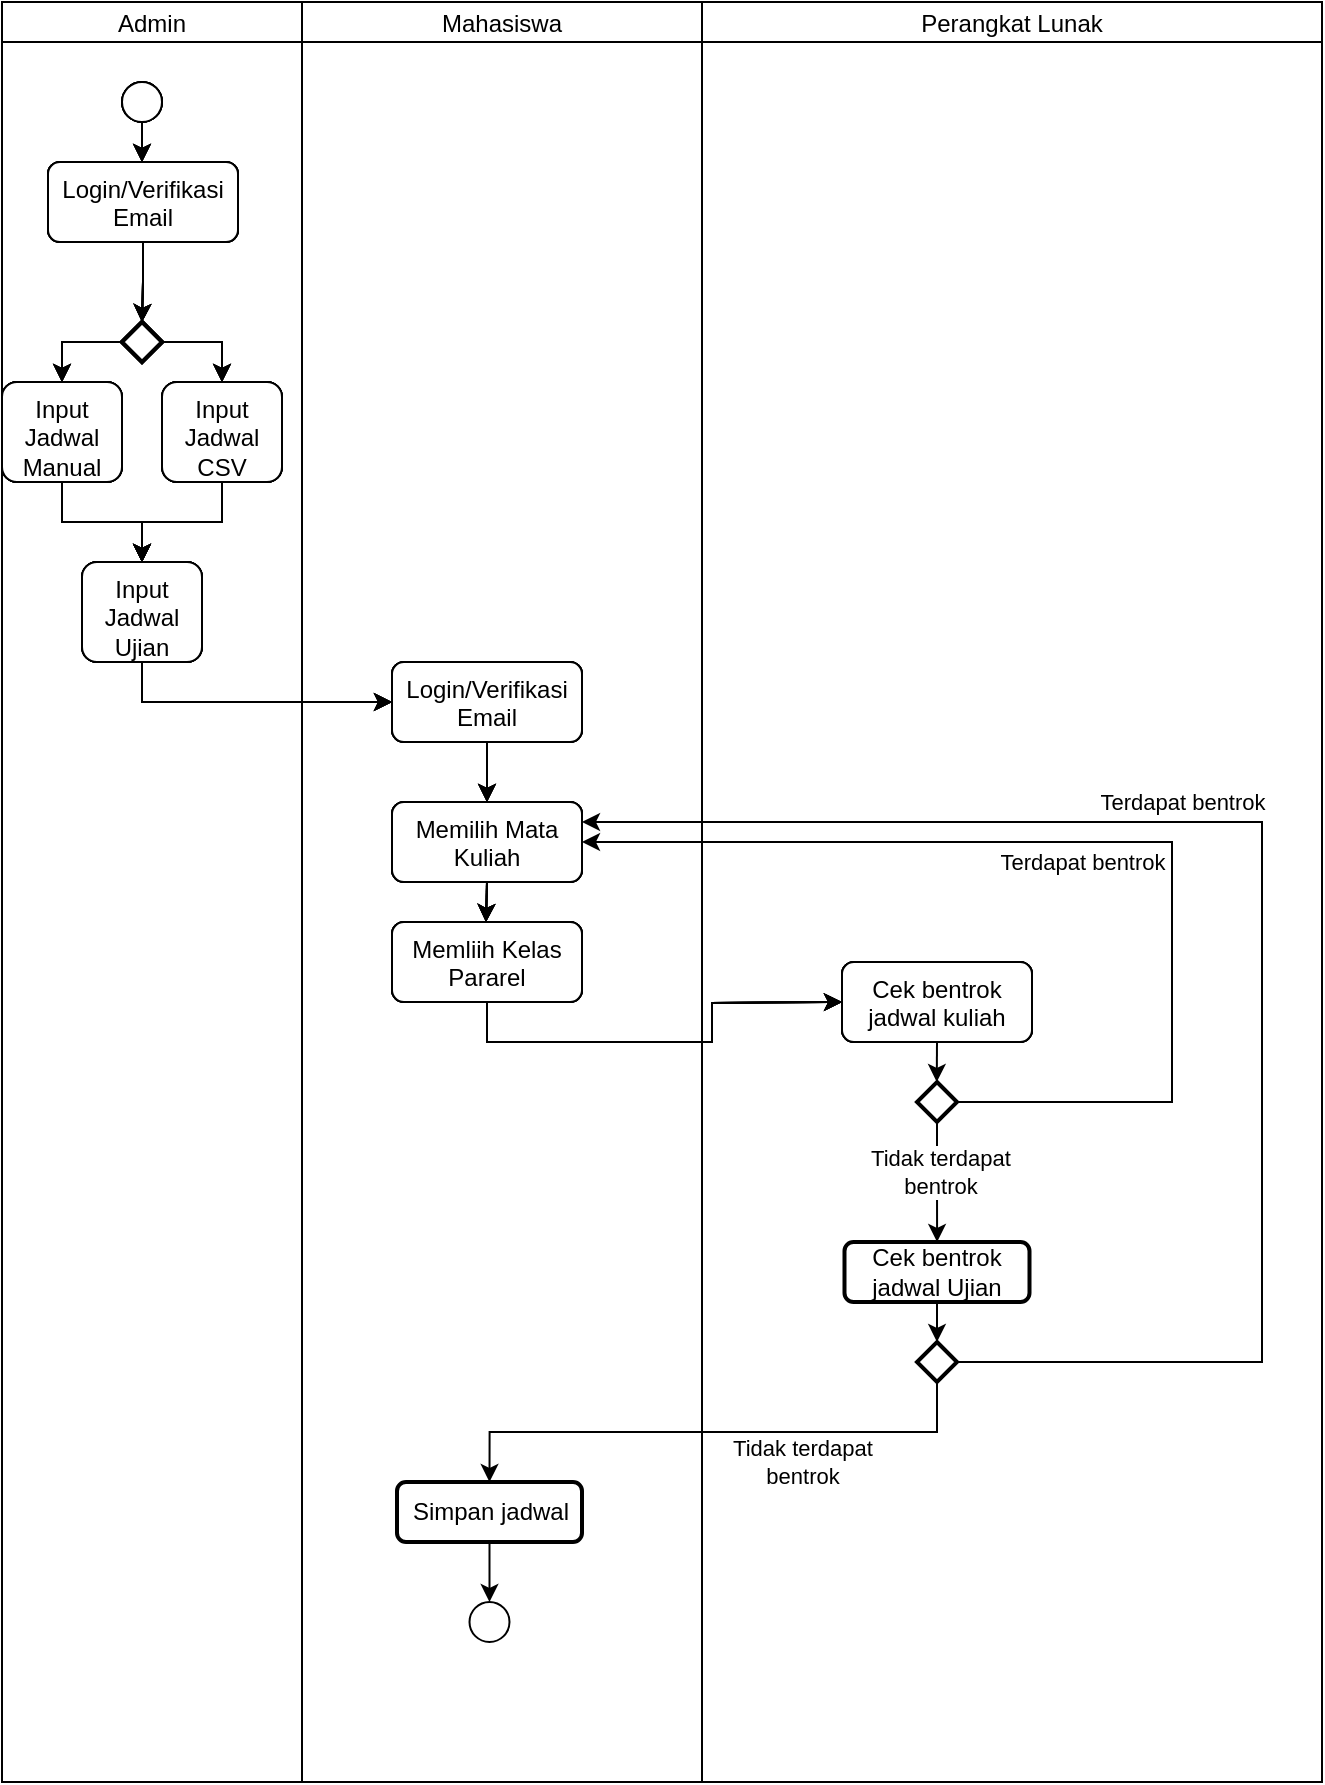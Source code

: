 <mxfile version="22.1.7" type="device">
  <diagram name="Page-1" id="wZeSiHuU8wtUcaso4F5N">
    <mxGraphModel dx="724" dy="384" grid="1" gridSize="10" guides="1" tooltips="1" connect="1" arrows="1" fold="1" page="1" pageScale="1" pageWidth="850" pageHeight="1100" math="0" shadow="0">
      <root>
        <mxCell id="0" />
        <mxCell id="1" parent="0" />
        <mxCell id="BtztYsLWIS9WdQcYF6cp-19" value="" style="group;movable=0;resizable=0;rotatable=0;deletable=0;editable=0;locked=1;connectable=0;" vertex="1" connectable="0" parent="1">
          <mxGeometry x="400" y="30" width="610" height="890" as="geometry" />
        </mxCell>
        <mxCell id="BtztYsLWIS9WdQcYF6cp-17" value="Mahasiswa" style="swimlane;fontStyle=0;childLayout=stackLayout;horizontal=1;startSize=20;fillColor=#ffffff;horizontalStack=0;resizeParent=1;resizeParentMax=0;resizeLast=0;collapsible=0;marginBottom=0;swimlaneFillColor=#ffffff;movable=0;resizable=0;rotatable=0;deletable=0;editable=0;locked=1;connectable=0;" vertex="1" parent="BtztYsLWIS9WdQcYF6cp-19">
          <mxGeometry x="100" width="200" height="890" as="geometry" />
        </mxCell>
        <mxCell id="BtztYsLWIS9WdQcYF6cp-18" value="Perangkat Lunak" style="swimlane;fontStyle=0;childLayout=stackLayout;horizontal=1;startSize=20;fillColor=#ffffff;horizontalStack=0;resizeParent=1;resizeParentMax=0;resizeLast=0;collapsible=0;marginBottom=0;swimlaneFillColor=#ffffff;movable=0;resizable=0;rotatable=0;deletable=0;editable=0;locked=1;connectable=0;" vertex="1" parent="BtztYsLWIS9WdQcYF6cp-19">
          <mxGeometry x="300" width="310" height="890" as="geometry" />
        </mxCell>
        <mxCell id="BtztYsLWIS9WdQcYF6cp-16" value="Admin" style="swimlane;fontStyle=0;childLayout=stackLayout;horizontal=1;startSize=20;fillColor=#ffffff;horizontalStack=0;resizeParent=1;resizeParentMax=0;resizeLast=0;collapsible=0;marginBottom=0;swimlaneFillColor=#ffffff;movable=0;resizable=0;rotatable=0;deletable=0;editable=0;locked=1;connectable=0;" vertex="1" parent="BtztYsLWIS9WdQcYF6cp-19">
          <mxGeometry x="-50" width="150" height="890" as="geometry" />
        </mxCell>
        <mxCell id="BtztYsLWIS9WdQcYF6cp-27" value="" style="edgeStyle=orthogonalEdgeStyle;rounded=0;orthogonalLoop=1;jettySize=auto;html=1;movable=1;resizable=1;rotatable=1;deletable=1;editable=1;locked=0;connectable=1;" edge="1" parent="1" source="BtztYsLWIS9WdQcYF6cp-24" target="BtztYsLWIS9WdQcYF6cp-26">
          <mxGeometry relative="1" as="geometry" />
        </mxCell>
        <mxCell id="BtztYsLWIS9WdQcYF6cp-24" value="" style="verticalLabelPosition=bottom;verticalAlign=top;html=1;shape=mxgraph.flowchart.on-page_reference;movable=1;resizable=1;rotatable=1;deletable=1;editable=1;locked=0;connectable=1;" vertex="1" parent="1">
          <mxGeometry x="410" y="70" width="20" height="20" as="geometry" />
        </mxCell>
        <mxCell id="BtztYsLWIS9WdQcYF6cp-34" style="edgeStyle=orthogonalEdgeStyle;rounded=0;orthogonalLoop=1;jettySize=auto;html=1;exitX=0.5;exitY=1;exitDx=0;exitDy=0;movable=1;resizable=1;rotatable=1;deletable=1;editable=1;locked=0;connectable=1;" edge="1" parent="1" source="BtztYsLWIS9WdQcYF6cp-26" target="BtztYsLWIS9WdQcYF6cp-33">
          <mxGeometry relative="1" as="geometry" />
        </mxCell>
        <mxCell id="BtztYsLWIS9WdQcYF6cp-26" value="Login/Verifikasi Email" style="rounded=1;whiteSpace=wrap;html=1;verticalAlign=top;movable=1;resizable=1;rotatable=1;deletable=1;editable=1;locked=0;connectable=1;" vertex="1" parent="1">
          <mxGeometry x="373" y="110" width="95" height="40" as="geometry" />
        </mxCell>
        <mxCell id="BtztYsLWIS9WdQcYF6cp-39" style="edgeStyle=orthogonalEdgeStyle;rounded=0;orthogonalLoop=1;jettySize=auto;html=1;exitX=0.5;exitY=1;exitDx=0;exitDy=0;movable=1;resizable=1;rotatable=1;deletable=1;editable=1;locked=0;connectable=1;" edge="1" parent="1" source="BtztYsLWIS9WdQcYF6cp-30" target="BtztYsLWIS9WdQcYF6cp-38">
          <mxGeometry relative="1" as="geometry" />
        </mxCell>
        <mxCell id="BtztYsLWIS9WdQcYF6cp-30" value="Input Jadwal Manual" style="rounded=1;whiteSpace=wrap;html=1;verticalAlign=top;movable=1;resizable=1;rotatable=1;deletable=1;editable=1;locked=0;connectable=1;" vertex="1" parent="1">
          <mxGeometry x="350" y="220" width="60" height="50" as="geometry" />
        </mxCell>
        <mxCell id="BtztYsLWIS9WdQcYF6cp-35" style="edgeStyle=orthogonalEdgeStyle;rounded=0;orthogonalLoop=1;jettySize=auto;html=1;exitX=0;exitY=0.5;exitDx=0;exitDy=0;exitPerimeter=0;movable=1;resizable=1;rotatable=1;deletable=1;editable=1;locked=0;connectable=1;" edge="1" parent="1" source="BtztYsLWIS9WdQcYF6cp-33" target="BtztYsLWIS9WdQcYF6cp-30">
          <mxGeometry relative="1" as="geometry" />
        </mxCell>
        <mxCell id="BtztYsLWIS9WdQcYF6cp-37" style="edgeStyle=orthogonalEdgeStyle;rounded=0;orthogonalLoop=1;jettySize=auto;html=1;exitX=1;exitY=0.5;exitDx=0;exitDy=0;exitPerimeter=0;entryX=0.5;entryY=0;entryDx=0;entryDy=0;movable=1;resizable=1;rotatable=1;deletable=1;editable=1;locked=0;connectable=1;" edge="1" parent="1" source="BtztYsLWIS9WdQcYF6cp-33" target="BtztYsLWIS9WdQcYF6cp-36">
          <mxGeometry relative="1" as="geometry" />
        </mxCell>
        <mxCell id="BtztYsLWIS9WdQcYF6cp-33" value="" style="strokeWidth=2;html=1;shape=mxgraph.flowchart.decision;whiteSpace=wrap;movable=1;resizable=1;rotatable=1;deletable=1;editable=1;locked=0;connectable=1;" vertex="1" parent="1">
          <mxGeometry x="410" y="190" width="20" height="20" as="geometry" />
        </mxCell>
        <mxCell id="BtztYsLWIS9WdQcYF6cp-40" style="edgeStyle=orthogonalEdgeStyle;rounded=0;orthogonalLoop=1;jettySize=auto;html=1;exitX=0.5;exitY=1;exitDx=0;exitDy=0;entryX=0.5;entryY=0;entryDx=0;entryDy=0;movable=1;resizable=1;rotatable=1;deletable=1;editable=1;locked=0;connectable=1;" edge="1" parent="1" source="BtztYsLWIS9WdQcYF6cp-36" target="BtztYsLWIS9WdQcYF6cp-38">
          <mxGeometry relative="1" as="geometry">
            <mxPoint x="415" y="310" as="targetPoint" />
          </mxGeometry>
        </mxCell>
        <mxCell id="BtztYsLWIS9WdQcYF6cp-36" value="Input Jadwal&lt;br&gt;CSV" style="rounded=1;whiteSpace=wrap;html=1;verticalAlign=top;movable=1;resizable=1;rotatable=1;deletable=1;editable=1;locked=0;connectable=1;" vertex="1" parent="1">
          <mxGeometry x="430" y="220" width="60" height="50" as="geometry" />
        </mxCell>
        <mxCell id="BtztYsLWIS9WdQcYF6cp-48" style="edgeStyle=orthogonalEdgeStyle;rounded=0;orthogonalLoop=1;jettySize=auto;html=1;exitX=0.5;exitY=1;exitDx=0;exitDy=0;entryX=0;entryY=0.5;entryDx=0;entryDy=0;movable=1;resizable=1;rotatable=1;deletable=1;editable=1;locked=0;connectable=1;" edge="1" parent="1" source="BtztYsLWIS9WdQcYF6cp-38" target="BtztYsLWIS9WdQcYF6cp-44">
          <mxGeometry relative="1" as="geometry" />
        </mxCell>
        <mxCell id="BtztYsLWIS9WdQcYF6cp-38" value="Input Jadwal Ujian" style="rounded=1;whiteSpace=wrap;html=1;verticalAlign=top;movable=1;resizable=1;rotatable=1;deletable=1;editable=1;locked=0;connectable=1;" vertex="1" parent="1">
          <mxGeometry x="390" y="310" width="60" height="50" as="geometry" />
        </mxCell>
        <mxCell id="BtztYsLWIS9WdQcYF6cp-50" style="edgeStyle=orthogonalEdgeStyle;rounded=0;orthogonalLoop=1;jettySize=auto;html=1;exitX=0.5;exitY=1;exitDx=0;exitDy=0;movable=1;resizable=1;rotatable=1;deletable=1;editable=1;locked=0;connectable=1;" edge="1" parent="1" source="BtztYsLWIS9WdQcYF6cp-44" target="BtztYsLWIS9WdQcYF6cp-49">
          <mxGeometry relative="1" as="geometry" />
        </mxCell>
        <mxCell id="BtztYsLWIS9WdQcYF6cp-44" value="Login/Verifikasi Email" style="rounded=1;whiteSpace=wrap;html=1;verticalAlign=top;movable=1;resizable=1;rotatable=1;deletable=1;editable=1;locked=0;connectable=1;" vertex="1" parent="1">
          <mxGeometry x="545" y="360" width="95" height="40" as="geometry" />
        </mxCell>
        <mxCell id="BtztYsLWIS9WdQcYF6cp-53" style="edgeStyle=orthogonalEdgeStyle;rounded=0;orthogonalLoop=1;jettySize=auto;html=1;exitX=0.5;exitY=1;exitDx=0;exitDy=0;movable=1;resizable=1;rotatable=1;deletable=1;editable=1;locked=0;connectable=1;" edge="1" parent="1" source="BtztYsLWIS9WdQcYF6cp-49">
          <mxGeometry relative="1" as="geometry">
            <mxPoint x="592" y="490" as="targetPoint" />
          </mxGeometry>
        </mxCell>
        <mxCell id="BtztYsLWIS9WdQcYF6cp-49" value="Memilih Mata Kuliah" style="rounded=1;whiteSpace=wrap;html=1;verticalAlign=top;movable=1;resizable=1;rotatable=1;deletable=1;editable=1;locked=0;connectable=1;" vertex="1" parent="1">
          <mxGeometry x="545" y="430" width="95" height="40" as="geometry" />
        </mxCell>
        <mxCell id="BtztYsLWIS9WdQcYF6cp-55" style="edgeStyle=orthogonalEdgeStyle;rounded=0;orthogonalLoop=1;jettySize=auto;html=1;exitX=0.5;exitY=1;exitDx=0;exitDy=0;movable=1;resizable=1;rotatable=1;deletable=1;editable=1;locked=0;connectable=1;" edge="1" parent="1" source="BtztYsLWIS9WdQcYF6cp-52">
          <mxGeometry relative="1" as="geometry">
            <mxPoint x="770" y="530" as="targetPoint" />
          </mxGeometry>
        </mxCell>
        <mxCell id="BtztYsLWIS9WdQcYF6cp-52" value="Memliih Kelas Pararel" style="rounded=1;whiteSpace=wrap;html=1;verticalAlign=top;movable=1;resizable=1;rotatable=1;deletable=1;editable=1;locked=0;connectable=1;" vertex="1" parent="1">
          <mxGeometry x="545" y="490" width="95" height="40" as="geometry" />
        </mxCell>
        <mxCell id="BtztYsLWIS9WdQcYF6cp-62" value="Cek bentrok jadwal ujian" style="rounded=1;whiteSpace=wrap;html=1;verticalAlign=top;movable=1;resizable=1;rotatable=1;deletable=1;editable=1;locked=0;connectable=1;" vertex="1" parent="1">
          <mxGeometry x="770" y="510" width="95" height="40" as="geometry" />
        </mxCell>
        <mxCell id="BtztYsLWIS9WdQcYF6cp-63" value="" style="edgeStyle=orthogonalEdgeStyle;rounded=0;orthogonalLoop=1;jettySize=auto;html=1;movable=1;resizable=1;rotatable=1;deletable=1;editable=1;locked=0;connectable=1;" edge="1" source="BtztYsLWIS9WdQcYF6cp-64" target="BtztYsLWIS9WdQcYF6cp-66" parent="1">
          <mxGeometry relative="1" as="geometry" />
        </mxCell>
        <mxCell id="BtztYsLWIS9WdQcYF6cp-64" value="" style="verticalLabelPosition=bottom;verticalAlign=top;html=1;shape=mxgraph.flowchart.on-page_reference;movable=1;resizable=1;rotatable=1;deletable=1;editable=1;locked=0;connectable=1;" vertex="1" parent="1">
          <mxGeometry x="410" y="70" width="20" height="20" as="geometry" />
        </mxCell>
        <mxCell id="BtztYsLWIS9WdQcYF6cp-65" style="edgeStyle=orthogonalEdgeStyle;rounded=0;orthogonalLoop=1;jettySize=auto;html=1;exitX=0.5;exitY=1;exitDx=0;exitDy=0;movable=1;resizable=1;rotatable=1;deletable=1;editable=1;locked=0;connectable=1;" edge="1" source="BtztYsLWIS9WdQcYF6cp-66" target="BtztYsLWIS9WdQcYF6cp-71" parent="1">
          <mxGeometry relative="1" as="geometry" />
        </mxCell>
        <mxCell id="BtztYsLWIS9WdQcYF6cp-66" value="Login/Verifikasi Email" style="rounded=1;whiteSpace=wrap;html=1;verticalAlign=top;movable=1;resizable=1;rotatable=1;deletable=1;editable=1;locked=0;connectable=1;" vertex="1" parent="1">
          <mxGeometry x="373" y="110" width="95" height="40" as="geometry" />
        </mxCell>
        <mxCell id="BtztYsLWIS9WdQcYF6cp-67" style="edgeStyle=orthogonalEdgeStyle;rounded=0;orthogonalLoop=1;jettySize=auto;html=1;exitX=0.5;exitY=1;exitDx=0;exitDy=0;movable=1;resizable=1;rotatable=1;deletable=1;editable=1;locked=0;connectable=1;" edge="1" source="BtztYsLWIS9WdQcYF6cp-68" target="BtztYsLWIS9WdQcYF6cp-75" parent="1">
          <mxGeometry relative="1" as="geometry" />
        </mxCell>
        <mxCell id="BtztYsLWIS9WdQcYF6cp-68" value="Input Jadwal Manual" style="rounded=1;whiteSpace=wrap;html=1;verticalAlign=top;movable=1;resizable=1;rotatable=1;deletable=1;editable=1;locked=0;connectable=1;" vertex="1" parent="1">
          <mxGeometry x="350" y="220" width="60" height="50" as="geometry" />
        </mxCell>
        <mxCell id="BtztYsLWIS9WdQcYF6cp-69" style="edgeStyle=orthogonalEdgeStyle;rounded=0;orthogonalLoop=1;jettySize=auto;html=1;exitX=0;exitY=0.5;exitDx=0;exitDy=0;exitPerimeter=0;movable=1;resizable=1;rotatable=1;deletable=1;editable=1;locked=0;connectable=1;" edge="1" source="BtztYsLWIS9WdQcYF6cp-71" target="BtztYsLWIS9WdQcYF6cp-68" parent="1">
          <mxGeometry relative="1" as="geometry" />
        </mxCell>
        <mxCell id="BtztYsLWIS9WdQcYF6cp-70" style="edgeStyle=orthogonalEdgeStyle;rounded=0;orthogonalLoop=1;jettySize=auto;html=1;exitX=1;exitY=0.5;exitDx=0;exitDy=0;exitPerimeter=0;entryX=0.5;entryY=0;entryDx=0;entryDy=0;movable=1;resizable=1;rotatable=1;deletable=1;editable=1;locked=0;connectable=1;" edge="1" source="BtztYsLWIS9WdQcYF6cp-71" target="BtztYsLWIS9WdQcYF6cp-73" parent="1">
          <mxGeometry relative="1" as="geometry" />
        </mxCell>
        <mxCell id="BtztYsLWIS9WdQcYF6cp-71" value="" style="strokeWidth=2;html=1;shape=mxgraph.flowchart.decision;whiteSpace=wrap;movable=1;resizable=1;rotatable=1;deletable=1;editable=1;locked=0;connectable=1;" vertex="1" parent="1">
          <mxGeometry x="410" y="190" width="20" height="20" as="geometry" />
        </mxCell>
        <mxCell id="BtztYsLWIS9WdQcYF6cp-72" style="edgeStyle=orthogonalEdgeStyle;rounded=0;orthogonalLoop=1;jettySize=auto;html=1;exitX=0.5;exitY=1;exitDx=0;exitDy=0;entryX=0.5;entryY=0;entryDx=0;entryDy=0;movable=1;resizable=1;rotatable=1;deletable=1;editable=1;locked=0;connectable=1;" edge="1" source="BtztYsLWIS9WdQcYF6cp-73" target="BtztYsLWIS9WdQcYF6cp-75" parent="1">
          <mxGeometry relative="1" as="geometry">
            <mxPoint x="415" y="310" as="targetPoint" />
          </mxGeometry>
        </mxCell>
        <mxCell id="BtztYsLWIS9WdQcYF6cp-73" value="Input Jadwal&lt;br&gt;CSV" style="rounded=1;whiteSpace=wrap;html=1;verticalAlign=top;movable=1;resizable=1;rotatable=1;deletable=1;editable=1;locked=0;connectable=1;" vertex="1" parent="1">
          <mxGeometry x="430" y="220" width="60" height="50" as="geometry" />
        </mxCell>
        <mxCell id="BtztYsLWIS9WdQcYF6cp-74" style="edgeStyle=orthogonalEdgeStyle;rounded=0;orthogonalLoop=1;jettySize=auto;html=1;exitX=0.5;exitY=1;exitDx=0;exitDy=0;entryX=0;entryY=0.5;entryDx=0;entryDy=0;movable=1;resizable=1;rotatable=1;deletable=1;editable=1;locked=0;connectable=1;" edge="1" source="BtztYsLWIS9WdQcYF6cp-75" target="BtztYsLWIS9WdQcYF6cp-77" parent="1">
          <mxGeometry relative="1" as="geometry" />
        </mxCell>
        <mxCell id="BtztYsLWIS9WdQcYF6cp-75" value="Input Jadwal Ujian" style="rounded=1;whiteSpace=wrap;html=1;verticalAlign=top;movable=1;resizable=1;rotatable=1;deletable=1;editable=1;locked=0;connectable=1;" vertex="1" parent="1">
          <mxGeometry x="390" y="310" width="60" height="50" as="geometry" />
        </mxCell>
        <mxCell id="BtztYsLWIS9WdQcYF6cp-76" style="edgeStyle=orthogonalEdgeStyle;rounded=0;orthogonalLoop=1;jettySize=auto;html=1;exitX=0.5;exitY=1;exitDx=0;exitDy=0;movable=1;resizable=1;rotatable=1;deletable=1;editable=1;locked=0;connectable=1;" edge="1" source="BtztYsLWIS9WdQcYF6cp-77" target="BtztYsLWIS9WdQcYF6cp-79" parent="1">
          <mxGeometry relative="1" as="geometry" />
        </mxCell>
        <mxCell id="BtztYsLWIS9WdQcYF6cp-77" value="Login/Verifikasi Email" style="rounded=1;whiteSpace=wrap;html=1;verticalAlign=top;movable=1;resizable=1;rotatable=1;deletable=1;editable=1;locked=0;connectable=1;" vertex="1" parent="1">
          <mxGeometry x="545" y="360" width="95" height="40" as="geometry" />
        </mxCell>
        <mxCell id="BtztYsLWIS9WdQcYF6cp-78" style="edgeStyle=orthogonalEdgeStyle;rounded=0;orthogonalLoop=1;jettySize=auto;html=1;exitX=0.5;exitY=1;exitDx=0;exitDy=0;movable=1;resizable=1;rotatable=1;deletable=1;editable=1;locked=0;connectable=1;" edge="1" source="BtztYsLWIS9WdQcYF6cp-79" parent="1">
          <mxGeometry relative="1" as="geometry">
            <mxPoint x="592" y="490" as="targetPoint" />
          </mxGeometry>
        </mxCell>
        <mxCell id="BtztYsLWIS9WdQcYF6cp-79" value="Memilih Mata Kuliah" style="rounded=1;whiteSpace=wrap;html=1;verticalAlign=top;movable=1;resizable=1;rotatable=1;deletable=1;editable=1;locked=0;connectable=1;" vertex="1" parent="1">
          <mxGeometry x="545" y="430" width="95" height="40" as="geometry" />
        </mxCell>
        <mxCell id="BtztYsLWIS9WdQcYF6cp-80" style="edgeStyle=orthogonalEdgeStyle;rounded=0;orthogonalLoop=1;jettySize=auto;html=1;exitX=0.5;exitY=1;exitDx=0;exitDy=0;movable=1;resizable=1;rotatable=1;deletable=1;editable=1;locked=0;connectable=1;" edge="1" source="BtztYsLWIS9WdQcYF6cp-81" parent="1">
          <mxGeometry relative="1" as="geometry">
            <mxPoint x="770" y="530" as="targetPoint" />
          </mxGeometry>
        </mxCell>
        <mxCell id="BtztYsLWIS9WdQcYF6cp-81" value="Memliih Kelas Pararel" style="rounded=1;whiteSpace=wrap;html=1;verticalAlign=top;movable=1;resizable=1;rotatable=1;deletable=1;editable=1;locked=0;connectable=1;" vertex="1" parent="1">
          <mxGeometry x="545" y="490" width="95" height="40" as="geometry" />
        </mxCell>
        <mxCell id="BtztYsLWIS9WdQcYF6cp-84" value="Cek bentrok jadwal ujian" style="rounded=1;whiteSpace=wrap;html=1;verticalAlign=top;movable=1;resizable=1;rotatable=1;deletable=1;editable=1;locked=0;connectable=1;" vertex="1" parent="1">
          <mxGeometry x="770" y="510" width="95" height="40" as="geometry" />
        </mxCell>
        <mxCell id="BtztYsLWIS9WdQcYF6cp-85" value="" style="edgeStyle=orthogonalEdgeStyle;rounded=0;orthogonalLoop=1;jettySize=auto;html=1;movable=1;resizable=1;rotatable=1;deletable=1;editable=1;locked=0;connectable=1;" edge="1" source="BtztYsLWIS9WdQcYF6cp-86" target="BtztYsLWIS9WdQcYF6cp-88" parent="1">
          <mxGeometry relative="1" as="geometry" />
        </mxCell>
        <mxCell id="BtztYsLWIS9WdQcYF6cp-86" value="" style="verticalLabelPosition=bottom;verticalAlign=top;html=1;shape=mxgraph.flowchart.on-page_reference;movable=1;resizable=1;rotatable=1;deletable=1;editable=1;locked=0;connectable=1;" vertex="1" parent="1">
          <mxGeometry x="410" y="70" width="20" height="20" as="geometry" />
        </mxCell>
        <mxCell id="BtztYsLWIS9WdQcYF6cp-87" style="edgeStyle=orthogonalEdgeStyle;rounded=0;orthogonalLoop=1;jettySize=auto;html=1;exitX=0.5;exitY=1;exitDx=0;exitDy=0;movable=1;resizable=1;rotatable=1;deletable=1;editable=1;locked=0;connectable=1;" edge="1" source="BtztYsLWIS9WdQcYF6cp-88" target="BtztYsLWIS9WdQcYF6cp-93" parent="1">
          <mxGeometry relative="1" as="geometry" />
        </mxCell>
        <mxCell id="BtztYsLWIS9WdQcYF6cp-88" value="Login/Verifikasi Email" style="rounded=1;whiteSpace=wrap;html=1;verticalAlign=top;movable=1;resizable=1;rotatable=1;deletable=1;editable=1;locked=0;connectable=1;" vertex="1" parent="1">
          <mxGeometry x="373" y="110" width="95" height="40" as="geometry" />
        </mxCell>
        <mxCell id="BtztYsLWIS9WdQcYF6cp-89" style="edgeStyle=orthogonalEdgeStyle;rounded=0;orthogonalLoop=1;jettySize=auto;html=1;exitX=0.5;exitY=1;exitDx=0;exitDy=0;movable=1;resizable=1;rotatable=1;deletable=1;editable=1;locked=0;connectable=1;" edge="1" source="BtztYsLWIS9WdQcYF6cp-90" target="BtztYsLWIS9WdQcYF6cp-97" parent="1">
          <mxGeometry relative="1" as="geometry" />
        </mxCell>
        <mxCell id="BtztYsLWIS9WdQcYF6cp-90" value="Input Jadwal Manual" style="rounded=1;whiteSpace=wrap;html=1;verticalAlign=top;movable=1;resizable=1;rotatable=1;deletable=1;editable=1;locked=0;connectable=1;" vertex="1" parent="1">
          <mxGeometry x="350" y="220" width="60" height="50" as="geometry" />
        </mxCell>
        <mxCell id="BtztYsLWIS9WdQcYF6cp-91" style="edgeStyle=orthogonalEdgeStyle;rounded=0;orthogonalLoop=1;jettySize=auto;html=1;exitX=0;exitY=0.5;exitDx=0;exitDy=0;exitPerimeter=0;movable=1;resizable=1;rotatable=1;deletable=1;editable=1;locked=0;connectable=1;" edge="1" source="BtztYsLWIS9WdQcYF6cp-93" target="BtztYsLWIS9WdQcYF6cp-90" parent="1">
          <mxGeometry relative="1" as="geometry" />
        </mxCell>
        <mxCell id="BtztYsLWIS9WdQcYF6cp-92" style="edgeStyle=orthogonalEdgeStyle;rounded=0;orthogonalLoop=1;jettySize=auto;html=1;exitX=1;exitY=0.5;exitDx=0;exitDy=0;exitPerimeter=0;entryX=0.5;entryY=0;entryDx=0;entryDy=0;movable=1;resizable=1;rotatable=1;deletable=1;editable=1;locked=0;connectable=1;" edge="1" source="BtztYsLWIS9WdQcYF6cp-93" target="BtztYsLWIS9WdQcYF6cp-95" parent="1">
          <mxGeometry relative="1" as="geometry" />
        </mxCell>
        <mxCell id="BtztYsLWIS9WdQcYF6cp-93" value="" style="strokeWidth=2;html=1;shape=mxgraph.flowchart.decision;whiteSpace=wrap;movable=1;resizable=1;rotatable=1;deletable=1;editable=1;locked=0;connectable=1;" vertex="1" parent="1">
          <mxGeometry x="410" y="190" width="20" height="20" as="geometry" />
        </mxCell>
        <mxCell id="BtztYsLWIS9WdQcYF6cp-94" style="edgeStyle=orthogonalEdgeStyle;rounded=0;orthogonalLoop=1;jettySize=auto;html=1;exitX=0.5;exitY=1;exitDx=0;exitDy=0;entryX=0.5;entryY=0;entryDx=0;entryDy=0;movable=1;resizable=1;rotatable=1;deletable=1;editable=1;locked=0;connectable=1;" edge="1" source="BtztYsLWIS9WdQcYF6cp-95" target="BtztYsLWIS9WdQcYF6cp-97" parent="1">
          <mxGeometry relative="1" as="geometry">
            <mxPoint x="415" y="310" as="targetPoint" />
          </mxGeometry>
        </mxCell>
        <mxCell id="BtztYsLWIS9WdQcYF6cp-95" value="Input Jadwal&lt;br&gt;CSV" style="rounded=1;whiteSpace=wrap;html=1;verticalAlign=top;movable=1;resizable=1;rotatable=1;deletable=1;editable=1;locked=0;connectable=1;" vertex="1" parent="1">
          <mxGeometry x="430" y="220" width="60" height="50" as="geometry" />
        </mxCell>
        <mxCell id="BtztYsLWIS9WdQcYF6cp-96" style="edgeStyle=orthogonalEdgeStyle;rounded=0;orthogonalLoop=1;jettySize=auto;html=1;exitX=0.5;exitY=1;exitDx=0;exitDy=0;entryX=0;entryY=0.5;entryDx=0;entryDy=0;movable=1;resizable=1;rotatable=1;deletable=1;editable=1;locked=0;connectable=1;" edge="1" source="BtztYsLWIS9WdQcYF6cp-97" target="BtztYsLWIS9WdQcYF6cp-99" parent="1">
          <mxGeometry relative="1" as="geometry" />
        </mxCell>
        <mxCell id="BtztYsLWIS9WdQcYF6cp-97" value="Input Jadwal Ujian" style="rounded=1;whiteSpace=wrap;html=1;verticalAlign=top;movable=1;resizable=1;rotatable=1;deletable=1;editable=1;locked=0;connectable=1;" vertex="1" parent="1">
          <mxGeometry x="390" y="310" width="60" height="50" as="geometry" />
        </mxCell>
        <mxCell id="BtztYsLWIS9WdQcYF6cp-98" style="edgeStyle=orthogonalEdgeStyle;rounded=0;orthogonalLoop=1;jettySize=auto;html=1;exitX=0.5;exitY=1;exitDx=0;exitDy=0;movable=1;resizable=1;rotatable=1;deletable=1;editable=1;locked=0;connectable=1;" edge="1" source="BtztYsLWIS9WdQcYF6cp-99" target="BtztYsLWIS9WdQcYF6cp-101" parent="1">
          <mxGeometry relative="1" as="geometry" />
        </mxCell>
        <mxCell id="BtztYsLWIS9WdQcYF6cp-99" value="Login/Verifikasi Email" style="rounded=1;whiteSpace=wrap;html=1;verticalAlign=top;movable=1;resizable=1;rotatable=1;deletable=1;editable=1;locked=0;connectable=1;" vertex="1" parent="1">
          <mxGeometry x="545" y="360" width="95" height="40" as="geometry" />
        </mxCell>
        <mxCell id="BtztYsLWIS9WdQcYF6cp-100" style="edgeStyle=orthogonalEdgeStyle;rounded=0;orthogonalLoop=1;jettySize=auto;html=1;exitX=0.5;exitY=1;exitDx=0;exitDy=0;movable=1;resizable=1;rotatable=1;deletable=1;editable=1;locked=0;connectable=1;" edge="1" source="BtztYsLWIS9WdQcYF6cp-101" parent="1">
          <mxGeometry relative="1" as="geometry">
            <mxPoint x="592" y="490" as="targetPoint" />
          </mxGeometry>
        </mxCell>
        <mxCell id="BtztYsLWIS9WdQcYF6cp-101" value="Memilih Mata Kuliah" style="rounded=1;whiteSpace=wrap;html=1;verticalAlign=top;movable=1;resizable=1;rotatable=1;deletable=1;editable=1;locked=0;connectable=1;" vertex="1" parent="1">
          <mxGeometry x="545" y="430" width="95" height="40" as="geometry" />
        </mxCell>
        <mxCell id="BtztYsLWIS9WdQcYF6cp-102" style="edgeStyle=orthogonalEdgeStyle;rounded=0;orthogonalLoop=1;jettySize=auto;html=1;exitX=0.5;exitY=1;exitDx=0;exitDy=0;movable=1;resizable=1;rotatable=1;deletable=1;editable=1;locked=0;connectable=1;" edge="1" source="BtztYsLWIS9WdQcYF6cp-103" parent="1">
          <mxGeometry relative="1" as="geometry">
            <mxPoint x="770" y="530" as="targetPoint" />
          </mxGeometry>
        </mxCell>
        <mxCell id="BtztYsLWIS9WdQcYF6cp-103" value="Memliih Kelas Pararel" style="rounded=1;whiteSpace=wrap;html=1;verticalAlign=top;movable=1;resizable=1;rotatable=1;deletable=1;editable=1;locked=0;connectable=1;" vertex="1" parent="1">
          <mxGeometry x="545" y="490" width="95" height="40" as="geometry" />
        </mxCell>
        <mxCell id="BtztYsLWIS9WdQcYF6cp-106" value="Cek bentrok jadwal ujian" style="rounded=1;whiteSpace=wrap;html=1;verticalAlign=top;movable=1;resizable=1;rotatable=1;deletable=1;editable=1;locked=0;connectable=1;" vertex="1" parent="1">
          <mxGeometry x="770" y="510" width="95" height="40" as="geometry" />
        </mxCell>
        <mxCell id="BtztYsLWIS9WdQcYF6cp-107" value="" style="edgeStyle=orthogonalEdgeStyle;rounded=0;orthogonalLoop=1;jettySize=auto;html=1;movable=1;resizable=1;rotatable=1;deletable=1;editable=1;locked=0;connectable=1;" edge="1" source="BtztYsLWIS9WdQcYF6cp-108" target="BtztYsLWIS9WdQcYF6cp-110" parent="1">
          <mxGeometry relative="1" as="geometry" />
        </mxCell>
        <mxCell id="BtztYsLWIS9WdQcYF6cp-108" value="" style="verticalLabelPosition=bottom;verticalAlign=top;html=1;shape=mxgraph.flowchart.on-page_reference;movable=1;resizable=1;rotatable=1;deletable=1;editable=1;locked=0;connectable=1;" vertex="1" parent="1">
          <mxGeometry x="410" y="70" width="20" height="20" as="geometry" />
        </mxCell>
        <mxCell id="BtztYsLWIS9WdQcYF6cp-109" style="edgeStyle=orthogonalEdgeStyle;rounded=0;orthogonalLoop=1;jettySize=auto;html=1;exitX=0.5;exitY=1;exitDx=0;exitDy=0;movable=1;resizable=1;rotatable=1;deletable=1;editable=1;locked=0;connectable=1;" edge="1" source="BtztYsLWIS9WdQcYF6cp-110" target="BtztYsLWIS9WdQcYF6cp-115" parent="1">
          <mxGeometry relative="1" as="geometry" />
        </mxCell>
        <mxCell id="BtztYsLWIS9WdQcYF6cp-110" value="Login/Verifikasi Email" style="rounded=1;whiteSpace=wrap;html=1;verticalAlign=top;movable=1;resizable=1;rotatable=1;deletable=1;editable=1;locked=0;connectable=1;" vertex="1" parent="1">
          <mxGeometry x="373" y="110" width="95" height="40" as="geometry" />
        </mxCell>
        <mxCell id="BtztYsLWIS9WdQcYF6cp-111" style="edgeStyle=orthogonalEdgeStyle;rounded=0;orthogonalLoop=1;jettySize=auto;html=1;exitX=0.5;exitY=1;exitDx=0;exitDy=0;movable=1;resizable=1;rotatable=1;deletable=1;editable=1;locked=0;connectable=1;" edge="1" source="BtztYsLWIS9WdQcYF6cp-112" target="BtztYsLWIS9WdQcYF6cp-119" parent="1">
          <mxGeometry relative="1" as="geometry" />
        </mxCell>
        <mxCell id="BtztYsLWIS9WdQcYF6cp-112" value="Input Jadwal Manual" style="rounded=1;whiteSpace=wrap;html=1;verticalAlign=top;movable=1;resizable=1;rotatable=1;deletable=1;editable=1;locked=0;connectable=1;" vertex="1" parent="1">
          <mxGeometry x="350" y="220" width="60" height="50" as="geometry" />
        </mxCell>
        <mxCell id="BtztYsLWIS9WdQcYF6cp-113" style="edgeStyle=orthogonalEdgeStyle;rounded=0;orthogonalLoop=1;jettySize=auto;html=1;exitX=0;exitY=0.5;exitDx=0;exitDy=0;exitPerimeter=0;movable=1;resizable=1;rotatable=1;deletable=1;editable=1;locked=0;connectable=1;" edge="1" source="BtztYsLWIS9WdQcYF6cp-115" target="BtztYsLWIS9WdQcYF6cp-112" parent="1">
          <mxGeometry relative="1" as="geometry" />
        </mxCell>
        <mxCell id="BtztYsLWIS9WdQcYF6cp-114" style="edgeStyle=orthogonalEdgeStyle;rounded=0;orthogonalLoop=1;jettySize=auto;html=1;exitX=1;exitY=0.5;exitDx=0;exitDy=0;exitPerimeter=0;entryX=0.5;entryY=0;entryDx=0;entryDy=0;movable=1;resizable=1;rotatable=1;deletable=1;editable=1;locked=0;connectable=1;" edge="1" source="BtztYsLWIS9WdQcYF6cp-115" target="BtztYsLWIS9WdQcYF6cp-117" parent="1">
          <mxGeometry relative="1" as="geometry" />
        </mxCell>
        <mxCell id="BtztYsLWIS9WdQcYF6cp-115" value="" style="strokeWidth=2;html=1;shape=mxgraph.flowchart.decision;whiteSpace=wrap;movable=1;resizable=1;rotatable=1;deletable=1;editable=1;locked=0;connectable=1;" vertex="1" parent="1">
          <mxGeometry x="410" y="190" width="20" height="20" as="geometry" />
        </mxCell>
        <mxCell id="BtztYsLWIS9WdQcYF6cp-116" style="edgeStyle=orthogonalEdgeStyle;rounded=0;orthogonalLoop=1;jettySize=auto;html=1;exitX=0.5;exitY=1;exitDx=0;exitDy=0;entryX=0.5;entryY=0;entryDx=0;entryDy=0;movable=1;resizable=1;rotatable=1;deletable=1;editable=1;locked=0;connectable=1;" edge="1" source="BtztYsLWIS9WdQcYF6cp-117" target="BtztYsLWIS9WdQcYF6cp-119" parent="1">
          <mxGeometry relative="1" as="geometry">
            <mxPoint x="415" y="310" as="targetPoint" />
          </mxGeometry>
        </mxCell>
        <mxCell id="BtztYsLWIS9WdQcYF6cp-117" value="Input Jadwal&lt;br&gt;CSV" style="rounded=1;whiteSpace=wrap;html=1;verticalAlign=top;movable=1;resizable=1;rotatable=1;deletable=1;editable=1;locked=0;connectable=1;" vertex="1" parent="1">
          <mxGeometry x="430" y="220" width="60" height="50" as="geometry" />
        </mxCell>
        <mxCell id="BtztYsLWIS9WdQcYF6cp-118" style="edgeStyle=orthogonalEdgeStyle;rounded=0;orthogonalLoop=1;jettySize=auto;html=1;exitX=0.5;exitY=1;exitDx=0;exitDy=0;entryX=0;entryY=0.5;entryDx=0;entryDy=0;movable=1;resizable=1;rotatable=1;deletable=1;editable=1;locked=0;connectable=1;" edge="1" source="BtztYsLWIS9WdQcYF6cp-119" target="BtztYsLWIS9WdQcYF6cp-121" parent="1">
          <mxGeometry relative="1" as="geometry" />
        </mxCell>
        <mxCell id="BtztYsLWIS9WdQcYF6cp-119" value="Input Jadwal Ujian" style="rounded=1;whiteSpace=wrap;html=1;verticalAlign=top;movable=1;resizable=1;rotatable=1;deletable=1;editable=1;locked=0;connectable=1;" vertex="1" parent="1">
          <mxGeometry x="390" y="310" width="60" height="50" as="geometry" />
        </mxCell>
        <mxCell id="BtztYsLWIS9WdQcYF6cp-120" style="edgeStyle=orthogonalEdgeStyle;rounded=0;orthogonalLoop=1;jettySize=auto;html=1;exitX=0.5;exitY=1;exitDx=0;exitDy=0;movable=1;resizable=1;rotatable=1;deletable=1;editable=1;locked=0;connectable=1;" edge="1" source="BtztYsLWIS9WdQcYF6cp-121" target="BtztYsLWIS9WdQcYF6cp-123" parent="1">
          <mxGeometry relative="1" as="geometry" />
        </mxCell>
        <mxCell id="BtztYsLWIS9WdQcYF6cp-121" value="Login/Verifikasi Email" style="rounded=1;whiteSpace=wrap;html=1;verticalAlign=top;movable=1;resizable=1;rotatable=1;deletable=1;editable=1;locked=0;connectable=1;" vertex="1" parent="1">
          <mxGeometry x="545" y="360" width="95" height="40" as="geometry" />
        </mxCell>
        <mxCell id="BtztYsLWIS9WdQcYF6cp-122" style="edgeStyle=orthogonalEdgeStyle;rounded=0;orthogonalLoop=1;jettySize=auto;html=1;exitX=0.5;exitY=1;exitDx=0;exitDy=0;movable=1;resizable=1;rotatable=1;deletable=1;editable=1;locked=0;connectable=1;" edge="1" source="BtztYsLWIS9WdQcYF6cp-123" parent="1">
          <mxGeometry relative="1" as="geometry">
            <mxPoint x="592" y="490" as="targetPoint" />
          </mxGeometry>
        </mxCell>
        <mxCell id="BtztYsLWIS9WdQcYF6cp-123" value="Memilih Mata Kuliah" style="rounded=1;whiteSpace=wrap;html=1;verticalAlign=top;movable=1;resizable=1;rotatable=1;deletable=1;editable=1;locked=0;connectable=1;" vertex="1" parent="1">
          <mxGeometry x="545" y="430" width="95" height="40" as="geometry" />
        </mxCell>
        <mxCell id="BtztYsLWIS9WdQcYF6cp-124" style="edgeStyle=orthogonalEdgeStyle;rounded=0;orthogonalLoop=1;jettySize=auto;html=1;exitX=0.5;exitY=1;exitDx=0;exitDy=0;movable=1;resizable=1;rotatable=1;deletable=1;editable=1;locked=0;connectable=1;" edge="1" source="BtztYsLWIS9WdQcYF6cp-125" parent="1">
          <mxGeometry relative="1" as="geometry">
            <mxPoint x="770" y="530" as="targetPoint" />
          </mxGeometry>
        </mxCell>
        <mxCell id="BtztYsLWIS9WdQcYF6cp-125" value="Memliih Kelas Pararel" style="rounded=1;whiteSpace=wrap;html=1;verticalAlign=top;movable=1;resizable=1;rotatable=1;deletable=1;editable=1;locked=0;connectable=1;" vertex="1" parent="1">
          <mxGeometry x="545" y="490" width="95" height="40" as="geometry" />
        </mxCell>
        <mxCell id="BtztYsLWIS9WdQcYF6cp-126" style="edgeStyle=orthogonalEdgeStyle;rounded=0;orthogonalLoop=1;jettySize=auto;html=1;exitX=1;exitY=0.5;exitDx=0;exitDy=0;exitPerimeter=0;entryX=1;entryY=0.5;entryDx=0;entryDy=0;movable=1;resizable=1;rotatable=1;deletable=1;editable=1;locked=0;connectable=1;" edge="1" target="BtztYsLWIS9WdQcYF6cp-123" parent="1" source="BtztYsLWIS9WdQcYF6cp-129">
          <mxGeometry relative="1" as="geometry">
            <mxPoint x="860" y="600" as="sourcePoint" />
            <Array as="points">
              <mxPoint x="935" y="580" />
              <mxPoint x="935" y="450" />
            </Array>
          </mxGeometry>
        </mxCell>
        <mxCell id="BtztYsLWIS9WdQcYF6cp-127" value="Terdapat bentrok" style="edgeLabel;html=1;align=center;verticalAlign=middle;resizable=1;points=[];movable=1;rotatable=1;deletable=1;editable=1;locked=0;connectable=1;" vertex="1" connectable="0" parent="BtztYsLWIS9WdQcYF6cp-126">
          <mxGeometry x="0.231" y="-1" relative="1" as="geometry">
            <mxPoint x="45" y="11" as="offset" />
          </mxGeometry>
        </mxCell>
        <mxCell id="BtztYsLWIS9WdQcYF6cp-130" style="edgeStyle=orthogonalEdgeStyle;rounded=0;orthogonalLoop=1;jettySize=auto;html=1;exitX=0.5;exitY=1;exitDx=0;exitDy=0;" edge="1" parent="1" source="BtztYsLWIS9WdQcYF6cp-128">
          <mxGeometry relative="1" as="geometry">
            <mxPoint x="817.379" y="570" as="targetPoint" />
          </mxGeometry>
        </mxCell>
        <mxCell id="BtztYsLWIS9WdQcYF6cp-128" value="Cek bentrok jadwal kuliah" style="rounded=1;whiteSpace=wrap;html=1;verticalAlign=top;movable=1;resizable=1;rotatable=1;deletable=1;editable=1;locked=0;connectable=1;" vertex="1" parent="1">
          <mxGeometry x="770" y="510" width="95" height="40" as="geometry" />
        </mxCell>
        <mxCell id="BtztYsLWIS9WdQcYF6cp-132" value="" style="edgeStyle=orthogonalEdgeStyle;rounded=0;orthogonalLoop=1;jettySize=auto;html=1;" edge="1" parent="1" source="BtztYsLWIS9WdQcYF6cp-129" target="BtztYsLWIS9WdQcYF6cp-131">
          <mxGeometry relative="1" as="geometry" />
        </mxCell>
        <mxCell id="BtztYsLWIS9WdQcYF6cp-133" value="Tidak terdapat &lt;br&gt;bentrok" style="edgeLabel;html=1;align=center;verticalAlign=middle;resizable=0;points=[];" vertex="1" connectable="0" parent="BtztYsLWIS9WdQcYF6cp-132">
          <mxGeometry x="-0.38" y="-1" relative="1" as="geometry">
            <mxPoint x="2" y="6" as="offset" />
          </mxGeometry>
        </mxCell>
        <mxCell id="BtztYsLWIS9WdQcYF6cp-129" value="" style="strokeWidth=2;html=1;shape=mxgraph.flowchart.decision;whiteSpace=wrap;movable=1;resizable=1;rotatable=1;deletable=1;editable=1;locked=0;connectable=1;" vertex="1" parent="1">
          <mxGeometry x="807.5" y="570" width="20" height="20" as="geometry" />
        </mxCell>
        <mxCell id="BtztYsLWIS9WdQcYF6cp-131" value="Cek bentrok jadwal Ujian" style="rounded=1;whiteSpace=wrap;html=1;strokeWidth=2;" vertex="1" parent="1">
          <mxGeometry x="771.25" y="650" width="92.5" height="30" as="geometry" />
        </mxCell>
        <mxCell id="BtztYsLWIS9WdQcYF6cp-136" style="edgeStyle=orthogonalEdgeStyle;rounded=0;orthogonalLoop=1;jettySize=auto;html=1;exitX=1;exitY=0.5;exitDx=0;exitDy=0;exitPerimeter=0;entryX=1;entryY=0.25;entryDx=0;entryDy=0;" edge="1" parent="1" source="BtztYsLWIS9WdQcYF6cp-134" target="BtztYsLWIS9WdQcYF6cp-123">
          <mxGeometry relative="1" as="geometry">
            <Array as="points">
              <mxPoint x="980" y="710" />
              <mxPoint x="980" y="440" />
            </Array>
          </mxGeometry>
        </mxCell>
        <mxCell id="BtztYsLWIS9WdQcYF6cp-137" value="Terdapat bentrok&lt;br&gt;" style="edgeLabel;html=1;align=center;verticalAlign=middle;resizable=0;points=[];" vertex="1" connectable="0" parent="BtztYsLWIS9WdQcYF6cp-136">
          <mxGeometry x="0.19" y="1" relative="1" as="geometry">
            <mxPoint x="-9" y="-11" as="offset" />
          </mxGeometry>
        </mxCell>
        <mxCell id="BtztYsLWIS9WdQcYF6cp-139" style="edgeStyle=orthogonalEdgeStyle;rounded=0;orthogonalLoop=1;jettySize=auto;html=1;exitX=0.5;exitY=1;exitDx=0;exitDy=0;exitPerimeter=0;entryX=0.5;entryY=0;entryDx=0;entryDy=0;" edge="1" parent="1" source="BtztYsLWIS9WdQcYF6cp-134" target="BtztYsLWIS9WdQcYF6cp-138">
          <mxGeometry relative="1" as="geometry" />
        </mxCell>
        <mxCell id="BtztYsLWIS9WdQcYF6cp-140" value="Tidak terdapat &lt;br&gt;bentrok" style="edgeLabel;html=1;align=center;verticalAlign=middle;resizable=0;points=[];" vertex="1" connectable="0" parent="BtztYsLWIS9WdQcYF6cp-139">
          <mxGeometry x="-0.494" y="-1" relative="1" as="geometry">
            <mxPoint x="-24" y="16" as="offset" />
          </mxGeometry>
        </mxCell>
        <mxCell id="BtztYsLWIS9WdQcYF6cp-134" value="" style="strokeWidth=2;html=1;shape=mxgraph.flowchart.decision;whiteSpace=wrap;movable=1;resizable=1;rotatable=1;deletable=1;editable=1;locked=0;connectable=1;" vertex="1" parent="1">
          <mxGeometry x="807.5" y="700" width="20" height="20" as="geometry" />
        </mxCell>
        <mxCell id="BtztYsLWIS9WdQcYF6cp-135" style="edgeStyle=orthogonalEdgeStyle;rounded=0;orthogonalLoop=1;jettySize=auto;html=1;exitX=0.5;exitY=1;exitDx=0;exitDy=0;entryX=0.5;entryY=0;entryDx=0;entryDy=0;entryPerimeter=0;" edge="1" parent="1" source="BtztYsLWIS9WdQcYF6cp-131" target="BtztYsLWIS9WdQcYF6cp-134">
          <mxGeometry relative="1" as="geometry" />
        </mxCell>
        <mxCell id="BtztYsLWIS9WdQcYF6cp-138" value="Simpan jadwal" style="rounded=1;whiteSpace=wrap;html=1;strokeWidth=2;" vertex="1" parent="1">
          <mxGeometry x="547.5" y="770" width="92.5" height="30" as="geometry" />
        </mxCell>
        <mxCell id="BtztYsLWIS9WdQcYF6cp-141" value="" style="verticalLabelPosition=bottom;verticalAlign=top;html=1;shape=mxgraph.flowchart.on-page_reference;movable=1;resizable=1;rotatable=1;deletable=1;editable=1;locked=0;connectable=1;" vertex="1" parent="1">
          <mxGeometry x="583.75" y="830" width="20" height="20" as="geometry" />
        </mxCell>
        <mxCell id="BtztYsLWIS9WdQcYF6cp-142" style="edgeStyle=orthogonalEdgeStyle;rounded=0;orthogonalLoop=1;jettySize=auto;html=1;exitX=0.5;exitY=1;exitDx=0;exitDy=0;entryX=0.5;entryY=0;entryDx=0;entryDy=0;entryPerimeter=0;" edge="1" parent="1" source="BtztYsLWIS9WdQcYF6cp-138" target="BtztYsLWIS9WdQcYF6cp-141">
          <mxGeometry relative="1" as="geometry" />
        </mxCell>
      </root>
    </mxGraphModel>
  </diagram>
</mxfile>
